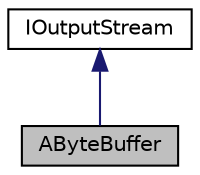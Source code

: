 digraph "AByteBuffer"
{
 // LATEX_PDF_SIZE
  edge [fontname="Helvetica",fontsize="10",labelfontname="Helvetica",labelfontsize="10"];
  node [fontname="Helvetica",fontsize="10",shape=record];
  Node1 [label="AByteBuffer",height=0.2,width=0.4,color="black", fillcolor="grey75", style="filled", fontcolor="black",tooltip="std::vector-like growing array for byte storage."];
  Node2 -> Node1 [dir="back",color="midnightblue",fontsize="10",style="solid",fontname="Helvetica"];
  Node2 [label="IOutputStream",height=0.2,width=0.4,color="black", fillcolor="white", style="filled",URL="$classIOutputStream.html",tooltip=" "];
}
